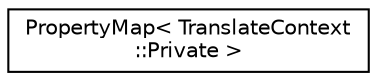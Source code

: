 digraph "Graphical Class Hierarchy"
{
 // LATEX_PDF_SIZE
  edge [fontname="Helvetica",fontsize="10",labelfontname="Helvetica",labelfontsize="10"];
  node [fontname="Helvetica",fontsize="10",shape=record];
  rankdir="LR";
  Node0 [label="PropertyMap\< TranslateContext\l::Private \>",height=0.2,width=0.4,color="black", fillcolor="white", style="filled",URL="$classPropertyMap.html",tooltip=" "];
}
